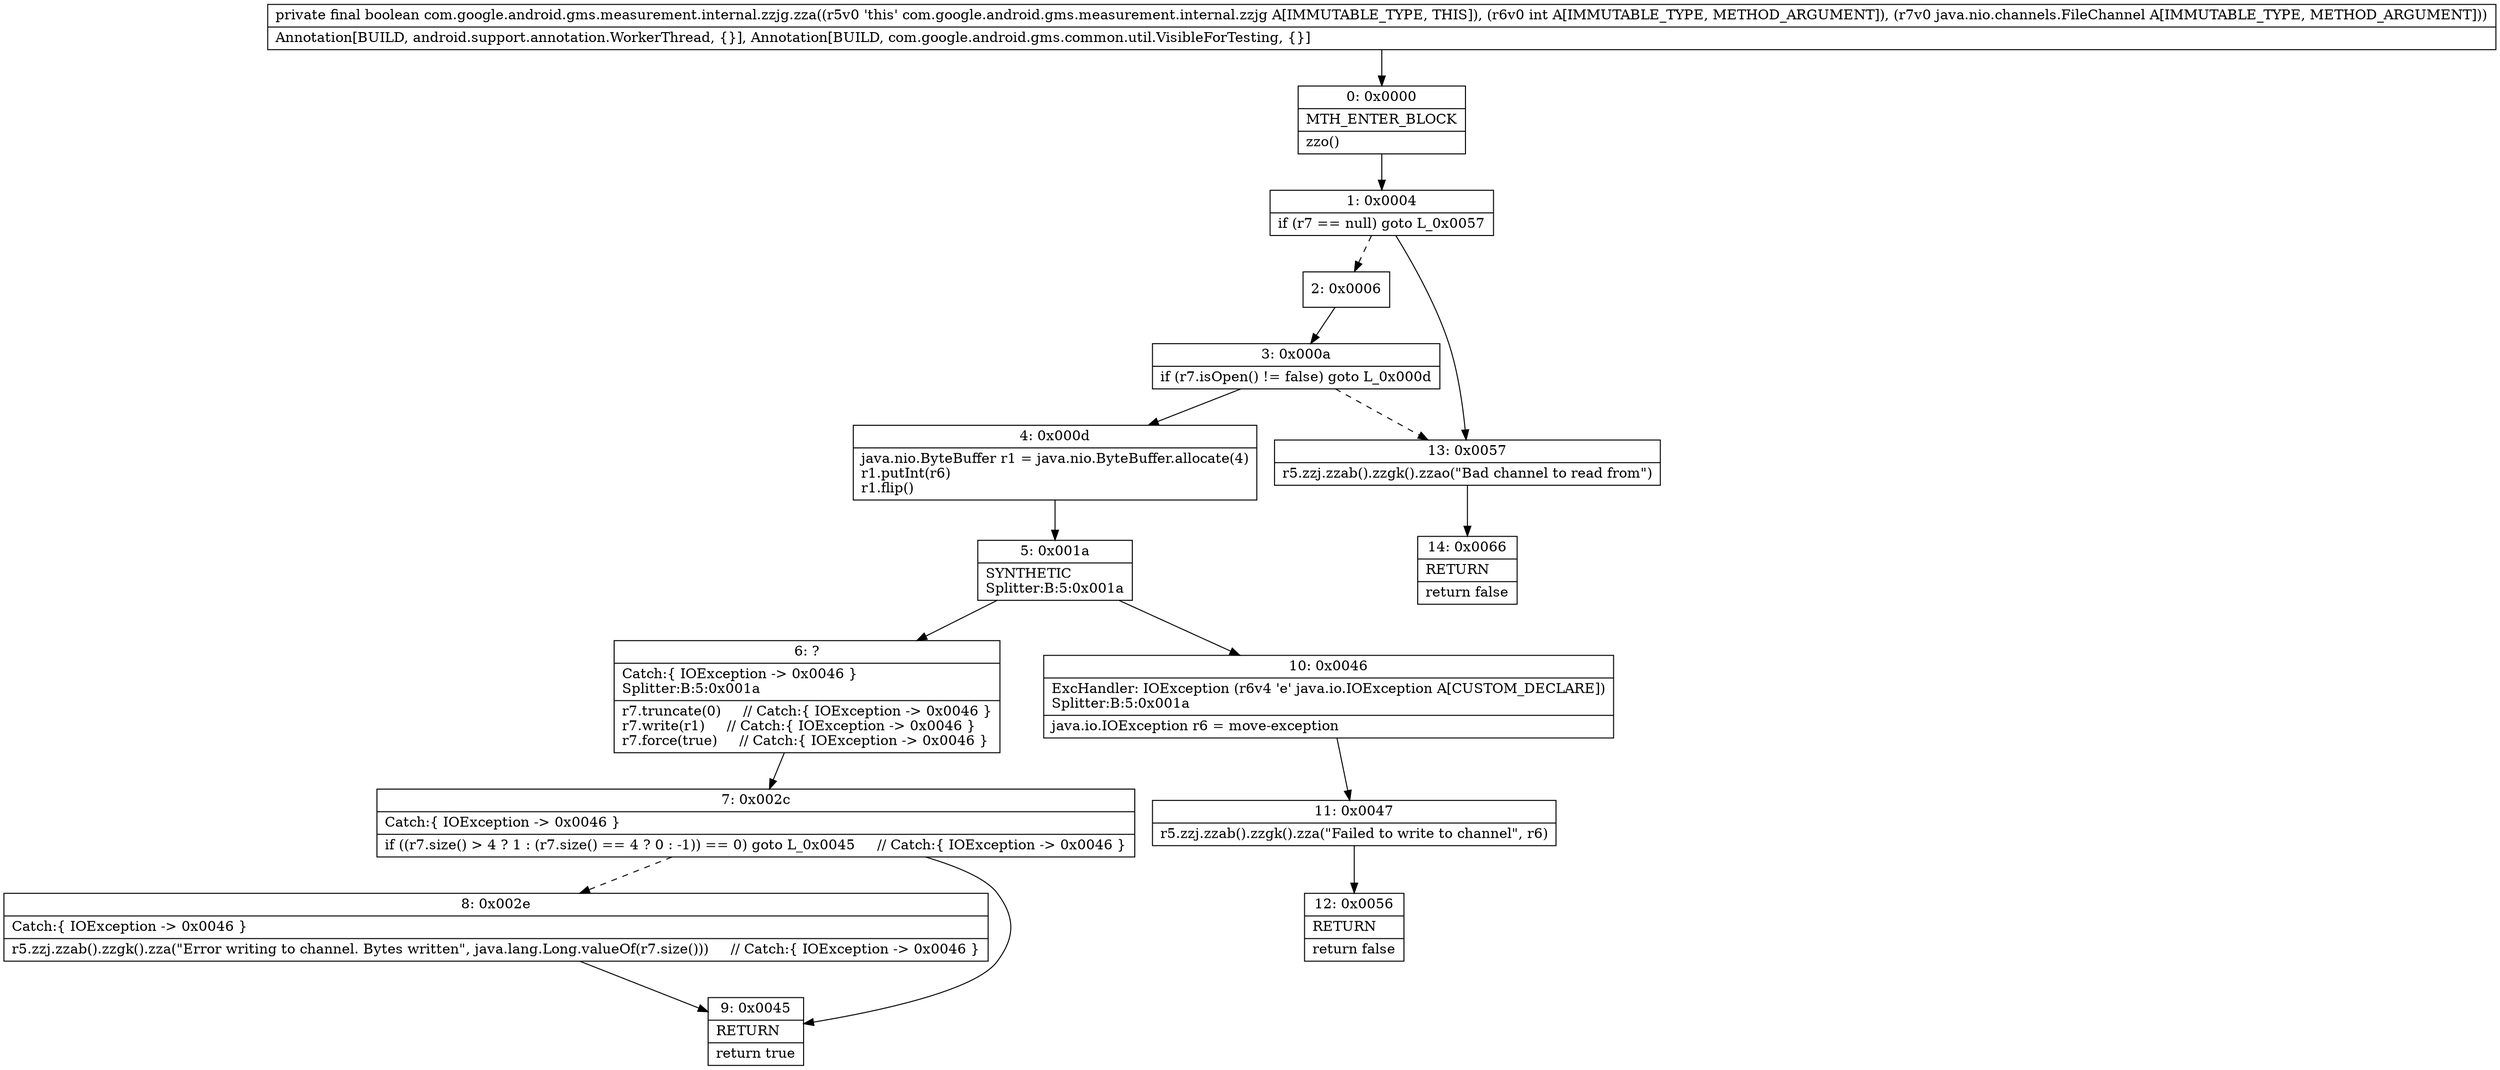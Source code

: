 digraph "CFG forcom.google.android.gms.measurement.internal.zzjg.zza(ILjava\/nio\/channels\/FileChannel;)Z" {
Node_0 [shape=record,label="{0\:\ 0x0000|MTH_ENTER_BLOCK\l|zzo()\l}"];
Node_1 [shape=record,label="{1\:\ 0x0004|if (r7 == null) goto L_0x0057\l}"];
Node_2 [shape=record,label="{2\:\ 0x0006}"];
Node_3 [shape=record,label="{3\:\ 0x000a|if (r7.isOpen() != false) goto L_0x000d\l}"];
Node_4 [shape=record,label="{4\:\ 0x000d|java.nio.ByteBuffer r1 = java.nio.ByteBuffer.allocate(4)\lr1.putInt(r6)\lr1.flip()\l}"];
Node_5 [shape=record,label="{5\:\ 0x001a|SYNTHETIC\lSplitter:B:5:0x001a\l}"];
Node_6 [shape=record,label="{6\:\ ?|Catch:\{ IOException \-\> 0x0046 \}\lSplitter:B:5:0x001a\l|r7.truncate(0)     \/\/ Catch:\{ IOException \-\> 0x0046 \}\lr7.write(r1)     \/\/ Catch:\{ IOException \-\> 0x0046 \}\lr7.force(true)     \/\/ Catch:\{ IOException \-\> 0x0046 \}\l}"];
Node_7 [shape=record,label="{7\:\ 0x002c|Catch:\{ IOException \-\> 0x0046 \}\l|if ((r7.size() \> 4 ? 1 : (r7.size() == 4 ? 0 : \-1)) == 0) goto L_0x0045     \/\/ Catch:\{ IOException \-\> 0x0046 \}\l}"];
Node_8 [shape=record,label="{8\:\ 0x002e|Catch:\{ IOException \-\> 0x0046 \}\l|r5.zzj.zzab().zzgk().zza(\"Error writing to channel. Bytes written\", java.lang.Long.valueOf(r7.size()))     \/\/ Catch:\{ IOException \-\> 0x0046 \}\l}"];
Node_9 [shape=record,label="{9\:\ 0x0045|RETURN\l|return true\l}"];
Node_10 [shape=record,label="{10\:\ 0x0046|ExcHandler: IOException (r6v4 'e' java.io.IOException A[CUSTOM_DECLARE])\lSplitter:B:5:0x001a\l|java.io.IOException r6 = move\-exception\l}"];
Node_11 [shape=record,label="{11\:\ 0x0047|r5.zzj.zzab().zzgk().zza(\"Failed to write to channel\", r6)\l}"];
Node_12 [shape=record,label="{12\:\ 0x0056|RETURN\l|return false\l}"];
Node_13 [shape=record,label="{13\:\ 0x0057|r5.zzj.zzab().zzgk().zzao(\"Bad channel to read from\")\l}"];
Node_14 [shape=record,label="{14\:\ 0x0066|RETURN\l|return false\l}"];
MethodNode[shape=record,label="{private final boolean com.google.android.gms.measurement.internal.zzjg.zza((r5v0 'this' com.google.android.gms.measurement.internal.zzjg A[IMMUTABLE_TYPE, THIS]), (r6v0 int A[IMMUTABLE_TYPE, METHOD_ARGUMENT]), (r7v0 java.nio.channels.FileChannel A[IMMUTABLE_TYPE, METHOD_ARGUMENT]))  | Annotation[BUILD, android.support.annotation.WorkerThread, \{\}], Annotation[BUILD, com.google.android.gms.common.util.VisibleForTesting, \{\}]\l}"];
MethodNode -> Node_0;
Node_0 -> Node_1;
Node_1 -> Node_2[style=dashed];
Node_1 -> Node_13;
Node_2 -> Node_3;
Node_3 -> Node_4;
Node_3 -> Node_13[style=dashed];
Node_4 -> Node_5;
Node_5 -> Node_6;
Node_5 -> Node_10;
Node_6 -> Node_7;
Node_7 -> Node_8[style=dashed];
Node_7 -> Node_9;
Node_8 -> Node_9;
Node_10 -> Node_11;
Node_11 -> Node_12;
Node_13 -> Node_14;
}


